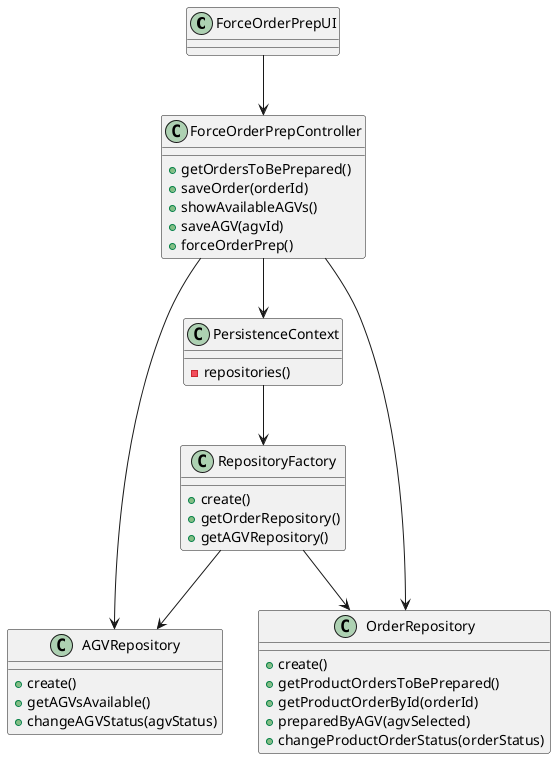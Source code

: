 @startuml
'https://plantuml.com/sequence-diagram

class ForceOrderPrepUI
class ForceOrderPrepController
class PersistenceContext
class RepositoryFactory


class ForceOrderPrepUI{}

class ForceOrderPrepController {
+getOrdersToBePrepared()
+saveOrder(orderId)
+showAvailableAGVs()
+saveAGV(agvId)
+forceOrderPrep()
}


class RepositoryFactory {
+ create()
+ getOrderRepository()
+ getAGVRepository()
}

class AGVRepository {
+ create()
+ getAGVsAvailable()
+ changeAGVStatus(agvStatus)
}

class OrderRepository{
+ create()
+ getProductOrdersToBePrepared()
+ getProductOrderById(orderId)
+ preparedByAGV(agvSelected)
+ changeProductOrderStatus(orderStatus)


}


class PersistenceContext {
- repositories()
}





ForceOrderPrepUI --> ForceOrderPrepController
ForceOrderPrepController --> PersistenceContext
RepositoryFactory --> AGVRepository
RepositoryFactory --> OrderRepository
ForceOrderPrepController --> AGVRepository
ForceOrderPrepController --> OrderRepository
PersistenceContext --> RepositoryFactory




@enduml